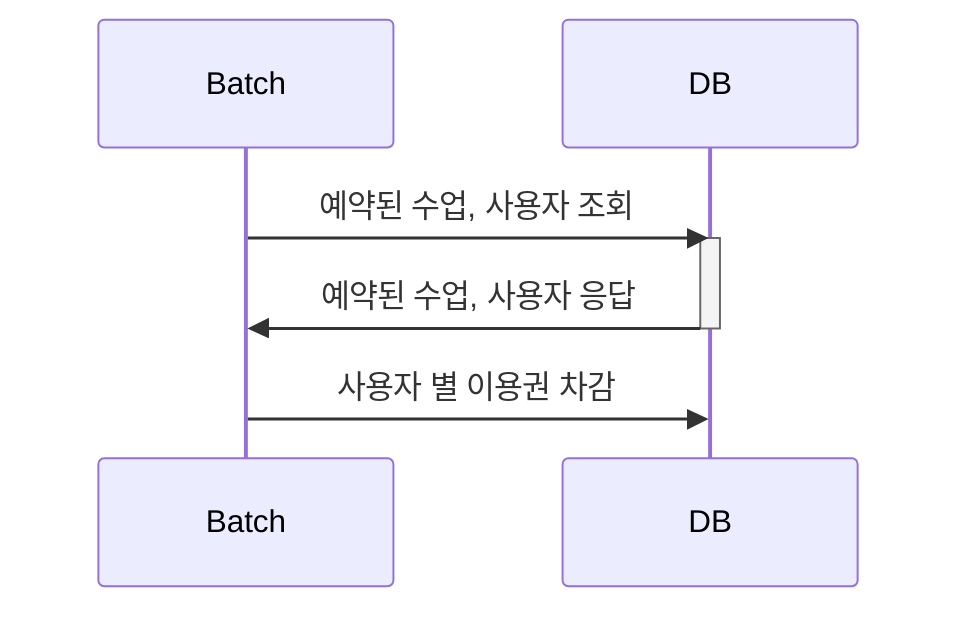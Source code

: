 sequenceDiagram
    participant Batch
    participant DB
    Batch->>DB: 예약된 수업, 사용자 조회
    activate DB
    DB->>Batch: 예약된 수업, 사용자 응답
    deactivate DB
    Batch->>DB: 사용자 별 이용권 차감